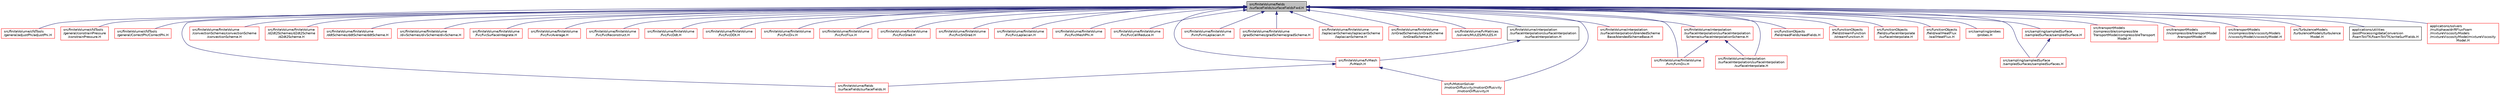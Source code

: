 digraph "src/finiteVolume/fields/surfaceFields/surfaceFieldsFwd.H"
{
  bgcolor="transparent";
  edge [fontname="Helvetica",fontsize="10",labelfontname="Helvetica",labelfontsize="10"];
  node [fontname="Helvetica",fontsize="10",shape=record];
  Node72 [label="src/finiteVolume/fields\l/surfaceFields/surfaceFieldsFwd.H",height=0.2,width=0.4,color="black", fillcolor="grey75", style="filled", fontcolor="black"];
  Node72 -> Node73 [dir="back",color="midnightblue",fontsize="10",style="solid",fontname="Helvetica"];
  Node73 [label="src/finiteVolume/cfdTools\l/general/adjustPhi/adjustPhi.H",height=0.2,width=0.4,color="red",URL="$a01235.html",tooltip="For cases which do no have a pressure boundary adjust the balance of fluxes to obey continuity..."];
  Node72 -> Node81 [dir="back",color="midnightblue",fontsize="10",style="solid",fontname="Helvetica"];
  Node81 [label="src/finiteVolume/cfdTools\l/general/constrainPressure\l/constrainPressure.H",height=0.2,width=0.4,color="red",URL="$a01253.html"];
  Node72 -> Node83 [dir="back",color="midnightblue",fontsize="10",style="solid",fontname="Helvetica"];
  Node83 [label="src/finiteVolume/cfdTools\l/general/CorrectPhi/CorrectPhi.H",height=0.2,width=0.4,color="red",URL="$a01259.html"];
  Node72 -> Node85 [dir="back",color="midnightblue",fontsize="10",style="solid",fontname="Helvetica"];
  Node85 [label="src/finiteVolume/fields\l/surfaceFields/surfaceFields.H",height=0.2,width=0.4,color="red",URL="$a02897.html",tooltip="Foam::surfaceFields. "];
  Node72 -> Node657 [dir="back",color="midnightblue",fontsize="10",style="solid",fontname="Helvetica"];
  Node657 [label="src/finiteVolume/finiteVolume\l/convectionSchemes/convectionScheme\l/convectionScheme.H",height=0.2,width=0.4,color="red",URL="$a02933.html"];
  Node72 -> Node670 [dir="back",color="midnightblue",fontsize="10",style="solid",fontname="Helvetica"];
  Node670 [label="src/finiteVolume/finiteVolume\l/d2dt2Schemes/d2dt2Scheme\l/d2dt2Scheme.H",height=0.2,width=0.4,color="red",URL="$a02960.html"];
  Node72 -> Node677 [dir="back",color="midnightblue",fontsize="10",style="solid",fontname="Helvetica"];
  Node677 [label="src/finiteVolume/finiteVolume\l/ddtSchemes/ddtScheme/ddtScheme.H",height=0.2,width=0.4,color="red",URL="$a03023.html"];
  Node72 -> Node599 [dir="back",color="midnightblue",fontsize="10",style="solid",fontname="Helvetica"];
  Node599 [label="src/finiteVolume/finiteVolume\l/divSchemes/divScheme/divScheme.H",height=0.2,width=0.4,color="red",URL="$a03071.html"];
  Node72 -> Node701 [dir="back",color="midnightblue",fontsize="10",style="solid",fontname="Helvetica"];
  Node701 [label="src/finiteVolume/finiteVolume\l/fvc/fvcSurfaceIntegrate.H",height=0.2,width=0.4,color="red",URL="$a03215.html",tooltip="Surface integrate surfaceField creating a volField. Surface sum a surfaceField creating a volField..."];
  Node72 -> Node710 [dir="back",color="midnightblue",fontsize="10",style="solid",fontname="Helvetica"];
  Node710 [label="src/finiteVolume/finiteVolume\l/fvc/fvcAverage.H",height=0.2,width=0.4,color="red",URL="$a03098.html",tooltip="Area-weighted average a surfaceField creating a volField. "];
  Node72 -> Node711 [dir="back",color="midnightblue",fontsize="10",style="solid",fontname="Helvetica"];
  Node711 [label="src/finiteVolume/finiteVolume\l/fvc/fvcReconstruct.H",height=0.2,width=0.4,color="red",URL="$a03173.html",tooltip="Reconstruct volField from a face flux field. "];
  Node72 -> Node713 [dir="back",color="midnightblue",fontsize="10",style="solid",fontname="Helvetica"];
  Node713 [label="src/finiteVolume/finiteVolume\l/fvc/fvcDdt.H",height=0.2,width=0.4,color="red",URL="$a03128.html",tooltip="Calculate the first temporal derivative. "];
  Node72 -> Node715 [dir="back",color="midnightblue",fontsize="10",style="solid",fontname="Helvetica"];
  Node715 [label="src/finiteVolume/finiteVolume\l/fvc/fvcDDt.H",height=0.2,width=0.4,color="red",URL="$a03125.html",tooltip="Calculate the substantive (total) derivative. "];
  Node72 -> Node717 [dir="back",color="midnightblue",fontsize="10",style="solid",fontname="Helvetica"];
  Node717 [label="src/finiteVolume/finiteVolume\l/fvc/fvcDiv.H",height=0.2,width=0.4,color="red",URL="$a03134.html",tooltip="Calculate the divergence of the given field. "];
  Node72 -> Node724 [dir="back",color="midnightblue",fontsize="10",style="solid",fontname="Helvetica"];
  Node724 [label="src/finiteVolume/finiteVolume\l/fvc/fvcFlux.H",height=0.2,width=0.4,color="red",URL="$a03140.html",tooltip="Calculate the face-flux of the given field. "];
  Node72 -> Node726 [dir="back",color="midnightblue",fontsize="10",style="solid",fontname="Helvetica"];
  Node726 [label="src/finiteVolume/finiteVolume\l/fvc/fvcGrad.H",height=0.2,width=0.4,color="red",URL="$a03149.html",tooltip="Calculate the gradient of the given field. "];
  Node72 -> Node740 [dir="back",color="midnightblue",fontsize="10",style="solid",fontname="Helvetica"];
  Node740 [label="src/finiteVolume/finiteVolume\l/fvc/fvcSnGrad.H",height=0.2,width=0.4,color="red",URL="$a03203.html",tooltip="Calculate the snGrad of the given volField. "];
  Node72 -> Node743 [dir="back",color="midnightblue",fontsize="10",style="solid",fontname="Helvetica"];
  Node743 [label="src/finiteVolume/finiteVolume\l/fvc/fvcLaplacian.H",height=0.2,width=0.4,color="red",URL="$a03155.html",tooltip="Calculate the laplacian of the given field. "];
  Node72 -> Node744 [dir="back",color="midnightblue",fontsize="10",style="solid",fontname="Helvetica"];
  Node744 [label="src/finiteVolume/finiteVolume\l/fvc/fvcMeshPhi.H",height=0.2,width=0.4,color="red",URL="$a03167.html",tooltip="Calculate the mesh motion flux and convert fluxes from absolute to relative and back. "];
  Node72 -> Node747 [dir="back",color="midnightblue",fontsize="10",style="solid",fontname="Helvetica"];
  Node747 [label="src/finiteVolume/finiteVolume\l/fvc/fvcCellReduce.H",height=0.2,width=0.4,color="red",URL="$a03104.html",tooltip="Construct a volume field from a surface field using a combine operator. "];
  Node72 -> Node208 [dir="back",color="midnightblue",fontsize="10",style="solid",fontname="Helvetica"];
  Node208 [label="src/finiteVolume/finiteVolume\l/fvm/fvmDiv.H",height=0.2,width=0.4,color="red",URL="$a03242.html",tooltip="Calculate the matrix for the divergence of the given field and flux. "];
  Node72 -> Node211 [dir="back",color="midnightblue",fontsize="10",style="solid",fontname="Helvetica"];
  Node211 [label="src/finiteVolume/finiteVolume\l/fvm/fvmLaplacian.H",height=0.2,width=0.4,color="red",URL="$a03248.html",tooltip="Calculate the matrix for the laplacian of the field. "];
  Node72 -> Node748 [dir="back",color="midnightblue",fontsize="10",style="solid",fontname="Helvetica"];
  Node748 [label="src/finiteVolume/finiteVolume\l/gradSchemes/gradScheme/gradScheme.H",height=0.2,width=0.4,color="red",URL="$a03287.html"];
  Node72 -> Node616 [dir="back",color="midnightblue",fontsize="10",style="solid",fontname="Helvetica"];
  Node616 [label="src/finiteVolume/finiteVolume\l/laplacianSchemes/laplacianScheme\l/laplacianScheme.H",height=0.2,width=0.4,color="red",URL="$a03365.html"];
  Node72 -> Node759 [dir="back",color="midnightblue",fontsize="10",style="solid",fontname="Helvetica"];
  Node759 [label="src/finiteVolume/finiteVolume\l/snGradSchemes/snGradScheme\l/snGradScheme.H",height=0.2,width=0.4,color="red",URL="$a03425.html"];
  Node72 -> Node773 [dir="back",color="midnightblue",fontsize="10",style="solid",fontname="Helvetica"];
  Node773 [label="src/finiteVolume/fvMatrices\l/solvers/MULES/MULES.H",height=0.2,width=0.4,color="red",URL="$a03506.html",tooltip="MULES: Multidimensional universal limiter for explicit solution. "];
  Node72 -> Node777 [dir="back",color="midnightblue",fontsize="10",style="solid",fontname="Helvetica"];
  Node777 [label="src/finiteVolume/fvMesh\l/fvMesh.H",height=0.2,width=0.4,color="red",URL="$a03719.html"];
  Node777 -> Node85 [dir="back",color="midnightblue",fontsize="10",style="solid",fontname="Helvetica"];
  Node777 -> Node1868 [dir="back",color="midnightblue",fontsize="10",style="solid",fontname="Helvetica"];
  Node1868 [label="src/fvMotionSolver\l/motionDiffusivity/motionDiffusivity\l/motionDiffusivity.H",height=0.2,width=0.4,color="red",URL="$a05153.html"];
  Node72 -> Node1966 [dir="back",color="midnightblue",fontsize="10",style="solid",fontname="Helvetica"];
  Node1966 [label="src/finiteVolume/interpolation\l/surfaceInterpolation/blendedScheme\lBase/blendedSchemeBase.H",height=0.2,width=0.4,color="red",URL="$a04061.html"];
  Node72 -> Node1971 [dir="back",color="midnightblue",fontsize="10",style="solid",fontname="Helvetica"];
  Node1971 [label="src/finiteVolume/interpolation\l/surfaceInterpolation/surfaceInterpolation\l/surfaceInterpolate.H",height=0.2,width=0.4,color="red",URL="$a41735.html",tooltip="Surface Interpolation. "];
  Node72 -> Node1973 [dir="back",color="midnightblue",fontsize="10",style="solid",fontname="Helvetica"];
  Node1973 [label="src/finiteVolume/interpolation\l/surfaceInterpolation/surfaceInterpolation\l/surfaceInterpolation.H",height=0.2,width=0.4,color="black",URL="$a04508.html"];
  Node1973 -> Node777 [dir="back",color="midnightblue",fontsize="10",style="solid",fontname="Helvetica"];
  Node72 -> Node1974 [dir="back",color="midnightblue",fontsize="10",style="solid",fontname="Helvetica"];
  Node1974 [label="src/finiteVolume/interpolation\l/surfaceInterpolation/surfaceInterpolation\lScheme/surfaceInterpolationScheme.H",height=0.2,width=0.4,color="red",URL="$a04514.html"];
  Node1974 -> Node208 [dir="back",color="midnightblue",fontsize="10",style="solid",fontname="Helvetica"];
  Node1974 -> Node1971 [dir="back",color="midnightblue",fontsize="10",style="solid",fontname="Helvetica"];
  Node72 -> Node2002 [dir="back",color="midnightblue",fontsize="10",style="solid",fontname="Helvetica"];
  Node2002 [label="src/functionObjects\l/field/readFields/readFields.H",height=0.2,width=0.4,color="red",URL="$a41753.html"];
  Node72 -> Node2003 [dir="back",color="midnightblue",fontsize="10",style="solid",fontname="Helvetica"];
  Node2003 [label="src/functionObjects\l/field/streamFunction\l/streamFunction.H",height=0.2,width=0.4,color="red",URL="$a04793.html"];
  Node72 -> Node2004 [dir="back",color="midnightblue",fontsize="10",style="solid",fontname="Helvetica"];
  Node2004 [label="src/functionObjects\l/field/surfaceInterpolate\l/surfaceInterpolate.H",height=0.2,width=0.4,color="red",URL="$a41738.html"];
  Node72 -> Node1003 [dir="back",color="midnightblue",fontsize="10",style="solid",fontname="Helvetica"];
  Node1003 [label="src/functionObjects\l/field/wallHeatFlux\l/wallHeatFlux.H",height=0.2,width=0.4,color="red",URL="$a04862.html"];
  Node72 -> Node1868 [dir="back",color="midnightblue",fontsize="10",style="solid",fontname="Helvetica"];
  Node72 -> Node1811 [dir="back",color="midnightblue",fontsize="10",style="solid",fontname="Helvetica"];
  Node1811 [label="src/sampling/probes\l/probes.H",height=0.2,width=0.4,color="red",URL="$a14954.html"];
  Node72 -> Node1814 [dir="back",color="midnightblue",fontsize="10",style="solid",fontname="Helvetica"];
  Node1814 [label="src/sampling/sampledSurface\l/sampledSurface/sampledSurface.H",height=0.2,width=0.4,color="red",URL="$a15134.html"];
  Node1814 -> Node1825 [dir="back",color="midnightblue",fontsize="10",style="solid",fontname="Helvetica"];
  Node1825 [label="src/sampling/sampledSurface\l/sampledSurfaces/sampledSurfaces.H",height=0.2,width=0.4,color="red",URL="$a15146.html"];
  Node72 -> Node1825 [dir="back",color="midnightblue",fontsize="10",style="solid",fontname="Helvetica"];
  Node72 -> Node2005 [dir="back",color="midnightblue",fontsize="10",style="solid",fontname="Helvetica"];
  Node2005 [label="src/transportModels\l/compressible/compressible\lTransportModel/compressibleTransport\lModel.H",height=0.2,width=0.4,color="red",URL="$a17291.html"];
  Node72 -> Node2007 [dir="back",color="midnightblue",fontsize="10",style="solid",fontname="Helvetica"];
  Node2007 [label="src/transportModels\l/incompressible/transportModel\l/transportModel.H",height=0.2,width=0.4,color="red",URL="$a17315.html"];
  Node72 -> Node2010 [dir="back",color="midnightblue",fontsize="10",style="solid",fontname="Helvetica"];
  Node2010 [label="src/transportModels\l/incompressible/viscosityModels\l/viscosityModel/viscosityModel.H",height=0.2,width=0.4,color="red",URL="$a42062.html"];
  Node72 -> Node973 [dir="back",color="midnightblue",fontsize="10",style="solid",fontname="Helvetica"];
  Node973 [label="src/TurbulenceModels\l/turbulenceModels/turbulence\lModel.H",height=0.2,width=0.4,color="red",URL="$a18236.html"];
  Node72 -> Node851 [dir="back",color="midnightblue",fontsize="10",style="solid",fontname="Helvetica"];
  Node851 [label="applications/utilities\l/postProcessing/dataConversion\l/foamToVTK/foamToVTK/writeSurfFields.H",height=0.2,width=0.4,color="black",URL="$a19427.html",tooltip="Write a patch with its data. "];
  Node72 -> Node2011 [dir="back",color="midnightblue",fontsize="10",style="solid",fontname="Helvetica"];
  Node2011 [label="applications/solvers\l/multiphase/driftFluxFoam\l/mixtureViscosityModels\l/mixtureViscosityModel/mixtureViscosity\lModel.H",height=0.2,width=0.4,color="red",URL="$a20708.html"];
}

